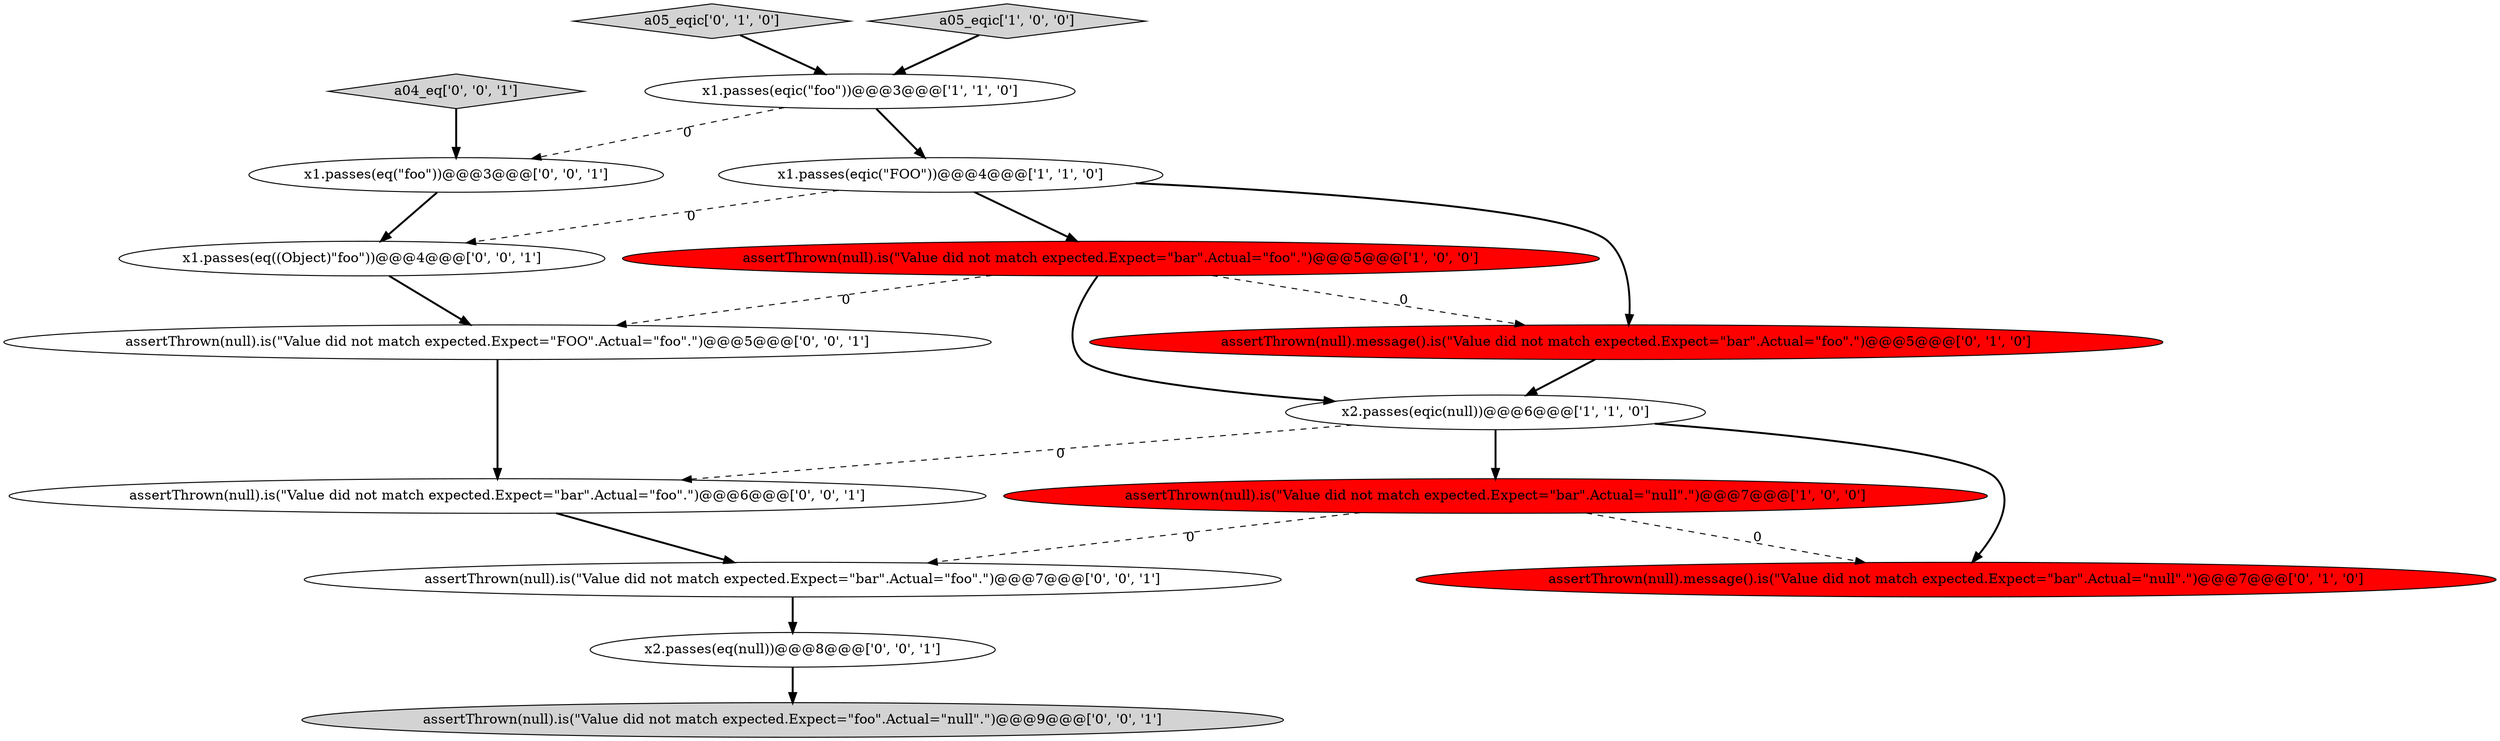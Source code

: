 digraph {
12 [style = filled, label = "assertThrown(null).is(\"Value did not match expected.Expect=\"FOO\".Actual=\"foo\".\")@@@5@@@['0', '0', '1']", fillcolor = white, shape = ellipse image = "AAA0AAABBB3BBB"];
15 [style = filled, label = "assertThrown(null).is(\"Value did not match expected.Expect=\"foo\".Actual=\"null\".\")@@@9@@@['0', '0', '1']", fillcolor = lightgray, shape = ellipse image = "AAA0AAABBB3BBB"];
6 [style = filled, label = "a05_eqic['0', '1', '0']", fillcolor = lightgray, shape = diamond image = "AAA0AAABBB2BBB"];
5 [style = filled, label = "a05_eqic['1', '0', '0']", fillcolor = lightgray, shape = diamond image = "AAA0AAABBB1BBB"];
4 [style = filled, label = "x1.passes(eqic(\"foo\"))@@@3@@@['1', '1', '0']", fillcolor = white, shape = ellipse image = "AAA0AAABBB1BBB"];
11 [style = filled, label = "x2.passes(eq(null))@@@8@@@['0', '0', '1']", fillcolor = white, shape = ellipse image = "AAA0AAABBB3BBB"];
14 [style = filled, label = "assertThrown(null).is(\"Value did not match expected.Expect=\"bar\".Actual=\"foo\".\")@@@6@@@['0', '0', '1']", fillcolor = white, shape = ellipse image = "AAA0AAABBB3BBB"];
8 [style = filled, label = "assertThrown(null).message().is(\"Value did not match expected.Expect=\"bar\".Actual=\"null\".\")@@@7@@@['0', '1', '0']", fillcolor = red, shape = ellipse image = "AAA1AAABBB2BBB"];
3 [style = filled, label = "x2.passes(eqic(null))@@@6@@@['1', '1', '0']", fillcolor = white, shape = ellipse image = "AAA0AAABBB1BBB"];
1 [style = filled, label = "x1.passes(eqic(\"FOO\"))@@@4@@@['1', '1', '0']", fillcolor = white, shape = ellipse image = "AAA0AAABBB1BBB"];
13 [style = filled, label = "assertThrown(null).is(\"Value did not match expected.Expect=\"bar\".Actual=\"foo\".\")@@@7@@@['0', '0', '1']", fillcolor = white, shape = ellipse image = "AAA0AAABBB3BBB"];
0 [style = filled, label = "assertThrown(null).is(\"Value did not match expected.Expect=\"bar\".Actual=\"null\".\")@@@7@@@['1', '0', '0']", fillcolor = red, shape = ellipse image = "AAA1AAABBB1BBB"];
16 [style = filled, label = "a04_eq['0', '0', '1']", fillcolor = lightgray, shape = diamond image = "AAA0AAABBB3BBB"];
10 [style = filled, label = "x1.passes(eq((Object)\"foo\"))@@@4@@@['0', '0', '1']", fillcolor = white, shape = ellipse image = "AAA0AAABBB3BBB"];
2 [style = filled, label = "assertThrown(null).is(\"Value did not match expected.Expect=\"bar\".Actual=\"foo\".\")@@@5@@@['1', '0', '0']", fillcolor = red, shape = ellipse image = "AAA1AAABBB1BBB"];
9 [style = filled, label = "x1.passes(eq(\"foo\"))@@@3@@@['0', '0', '1']", fillcolor = white, shape = ellipse image = "AAA0AAABBB3BBB"];
7 [style = filled, label = "assertThrown(null).message().is(\"Value did not match expected.Expect=\"bar\".Actual=\"foo\".\")@@@5@@@['0', '1', '0']", fillcolor = red, shape = ellipse image = "AAA1AAABBB2BBB"];
2->3 [style = bold, label=""];
1->10 [style = dashed, label="0"];
9->10 [style = bold, label=""];
2->7 [style = dashed, label="0"];
1->7 [style = bold, label=""];
13->11 [style = bold, label=""];
7->3 [style = bold, label=""];
3->0 [style = bold, label=""];
11->15 [style = bold, label=""];
6->4 [style = bold, label=""];
4->9 [style = dashed, label="0"];
2->12 [style = dashed, label="0"];
10->12 [style = bold, label=""];
3->8 [style = bold, label=""];
5->4 [style = bold, label=""];
0->13 [style = dashed, label="0"];
12->14 [style = bold, label=""];
0->8 [style = dashed, label="0"];
1->2 [style = bold, label=""];
4->1 [style = bold, label=""];
14->13 [style = bold, label=""];
3->14 [style = dashed, label="0"];
16->9 [style = bold, label=""];
}
